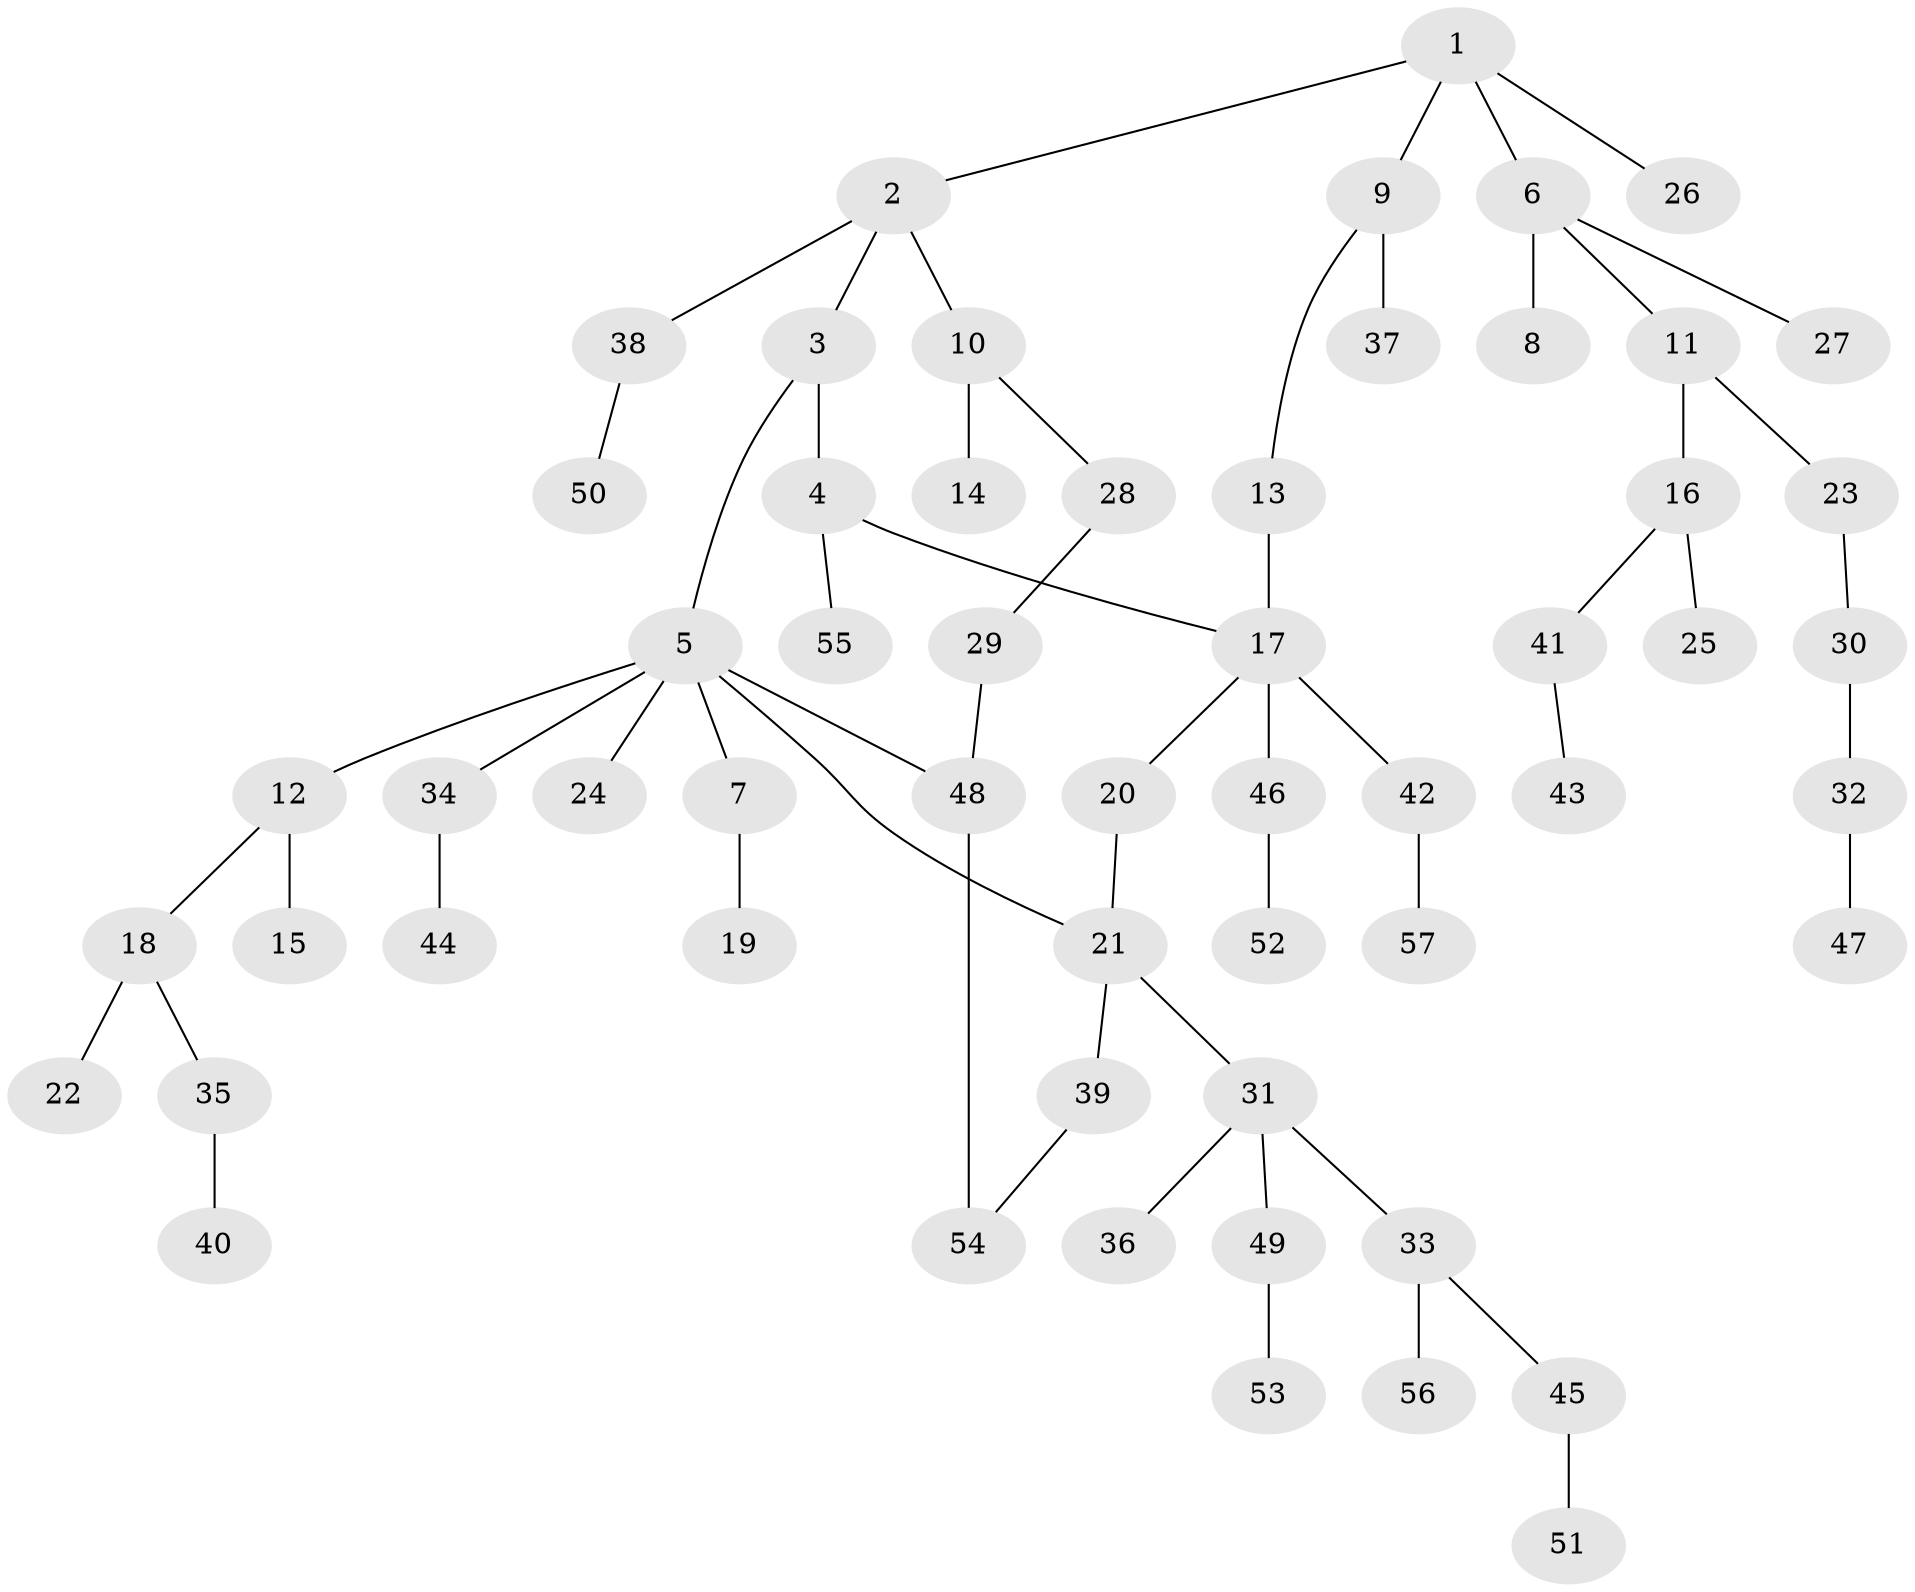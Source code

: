 // coarse degree distribution, {3: 0.14705882352941177, 4: 0.058823529411764705, 2: 0.2647058823529412, 8: 0.029411764705882353, 5: 0.058823529411764705, 1: 0.4411764705882353}
// Generated by graph-tools (version 1.1) at 2025/23/03/03/25 07:23:34]
// undirected, 57 vertices, 60 edges
graph export_dot {
graph [start="1"]
  node [color=gray90,style=filled];
  1;
  2;
  3;
  4;
  5;
  6;
  7;
  8;
  9;
  10;
  11;
  12;
  13;
  14;
  15;
  16;
  17;
  18;
  19;
  20;
  21;
  22;
  23;
  24;
  25;
  26;
  27;
  28;
  29;
  30;
  31;
  32;
  33;
  34;
  35;
  36;
  37;
  38;
  39;
  40;
  41;
  42;
  43;
  44;
  45;
  46;
  47;
  48;
  49;
  50;
  51;
  52;
  53;
  54;
  55;
  56;
  57;
  1 -- 2;
  1 -- 6;
  1 -- 9;
  1 -- 26;
  2 -- 3;
  2 -- 10;
  2 -- 38;
  3 -- 4;
  3 -- 5;
  4 -- 17;
  4 -- 55;
  5 -- 7;
  5 -- 12;
  5 -- 24;
  5 -- 34;
  5 -- 48;
  5 -- 21;
  6 -- 8;
  6 -- 11;
  6 -- 27;
  7 -- 19;
  9 -- 13;
  9 -- 37;
  10 -- 14;
  10 -- 28;
  11 -- 16;
  11 -- 23;
  12 -- 15;
  12 -- 18;
  13 -- 17;
  16 -- 25;
  16 -- 41;
  17 -- 20;
  17 -- 42;
  17 -- 46;
  18 -- 22;
  18 -- 35;
  20 -- 21;
  21 -- 31;
  21 -- 39;
  23 -- 30;
  28 -- 29;
  29 -- 48;
  30 -- 32;
  31 -- 33;
  31 -- 36;
  31 -- 49;
  32 -- 47;
  33 -- 45;
  33 -- 56;
  34 -- 44;
  35 -- 40;
  38 -- 50;
  39 -- 54;
  41 -- 43;
  42 -- 57;
  45 -- 51;
  46 -- 52;
  48 -- 54;
  49 -- 53;
}
